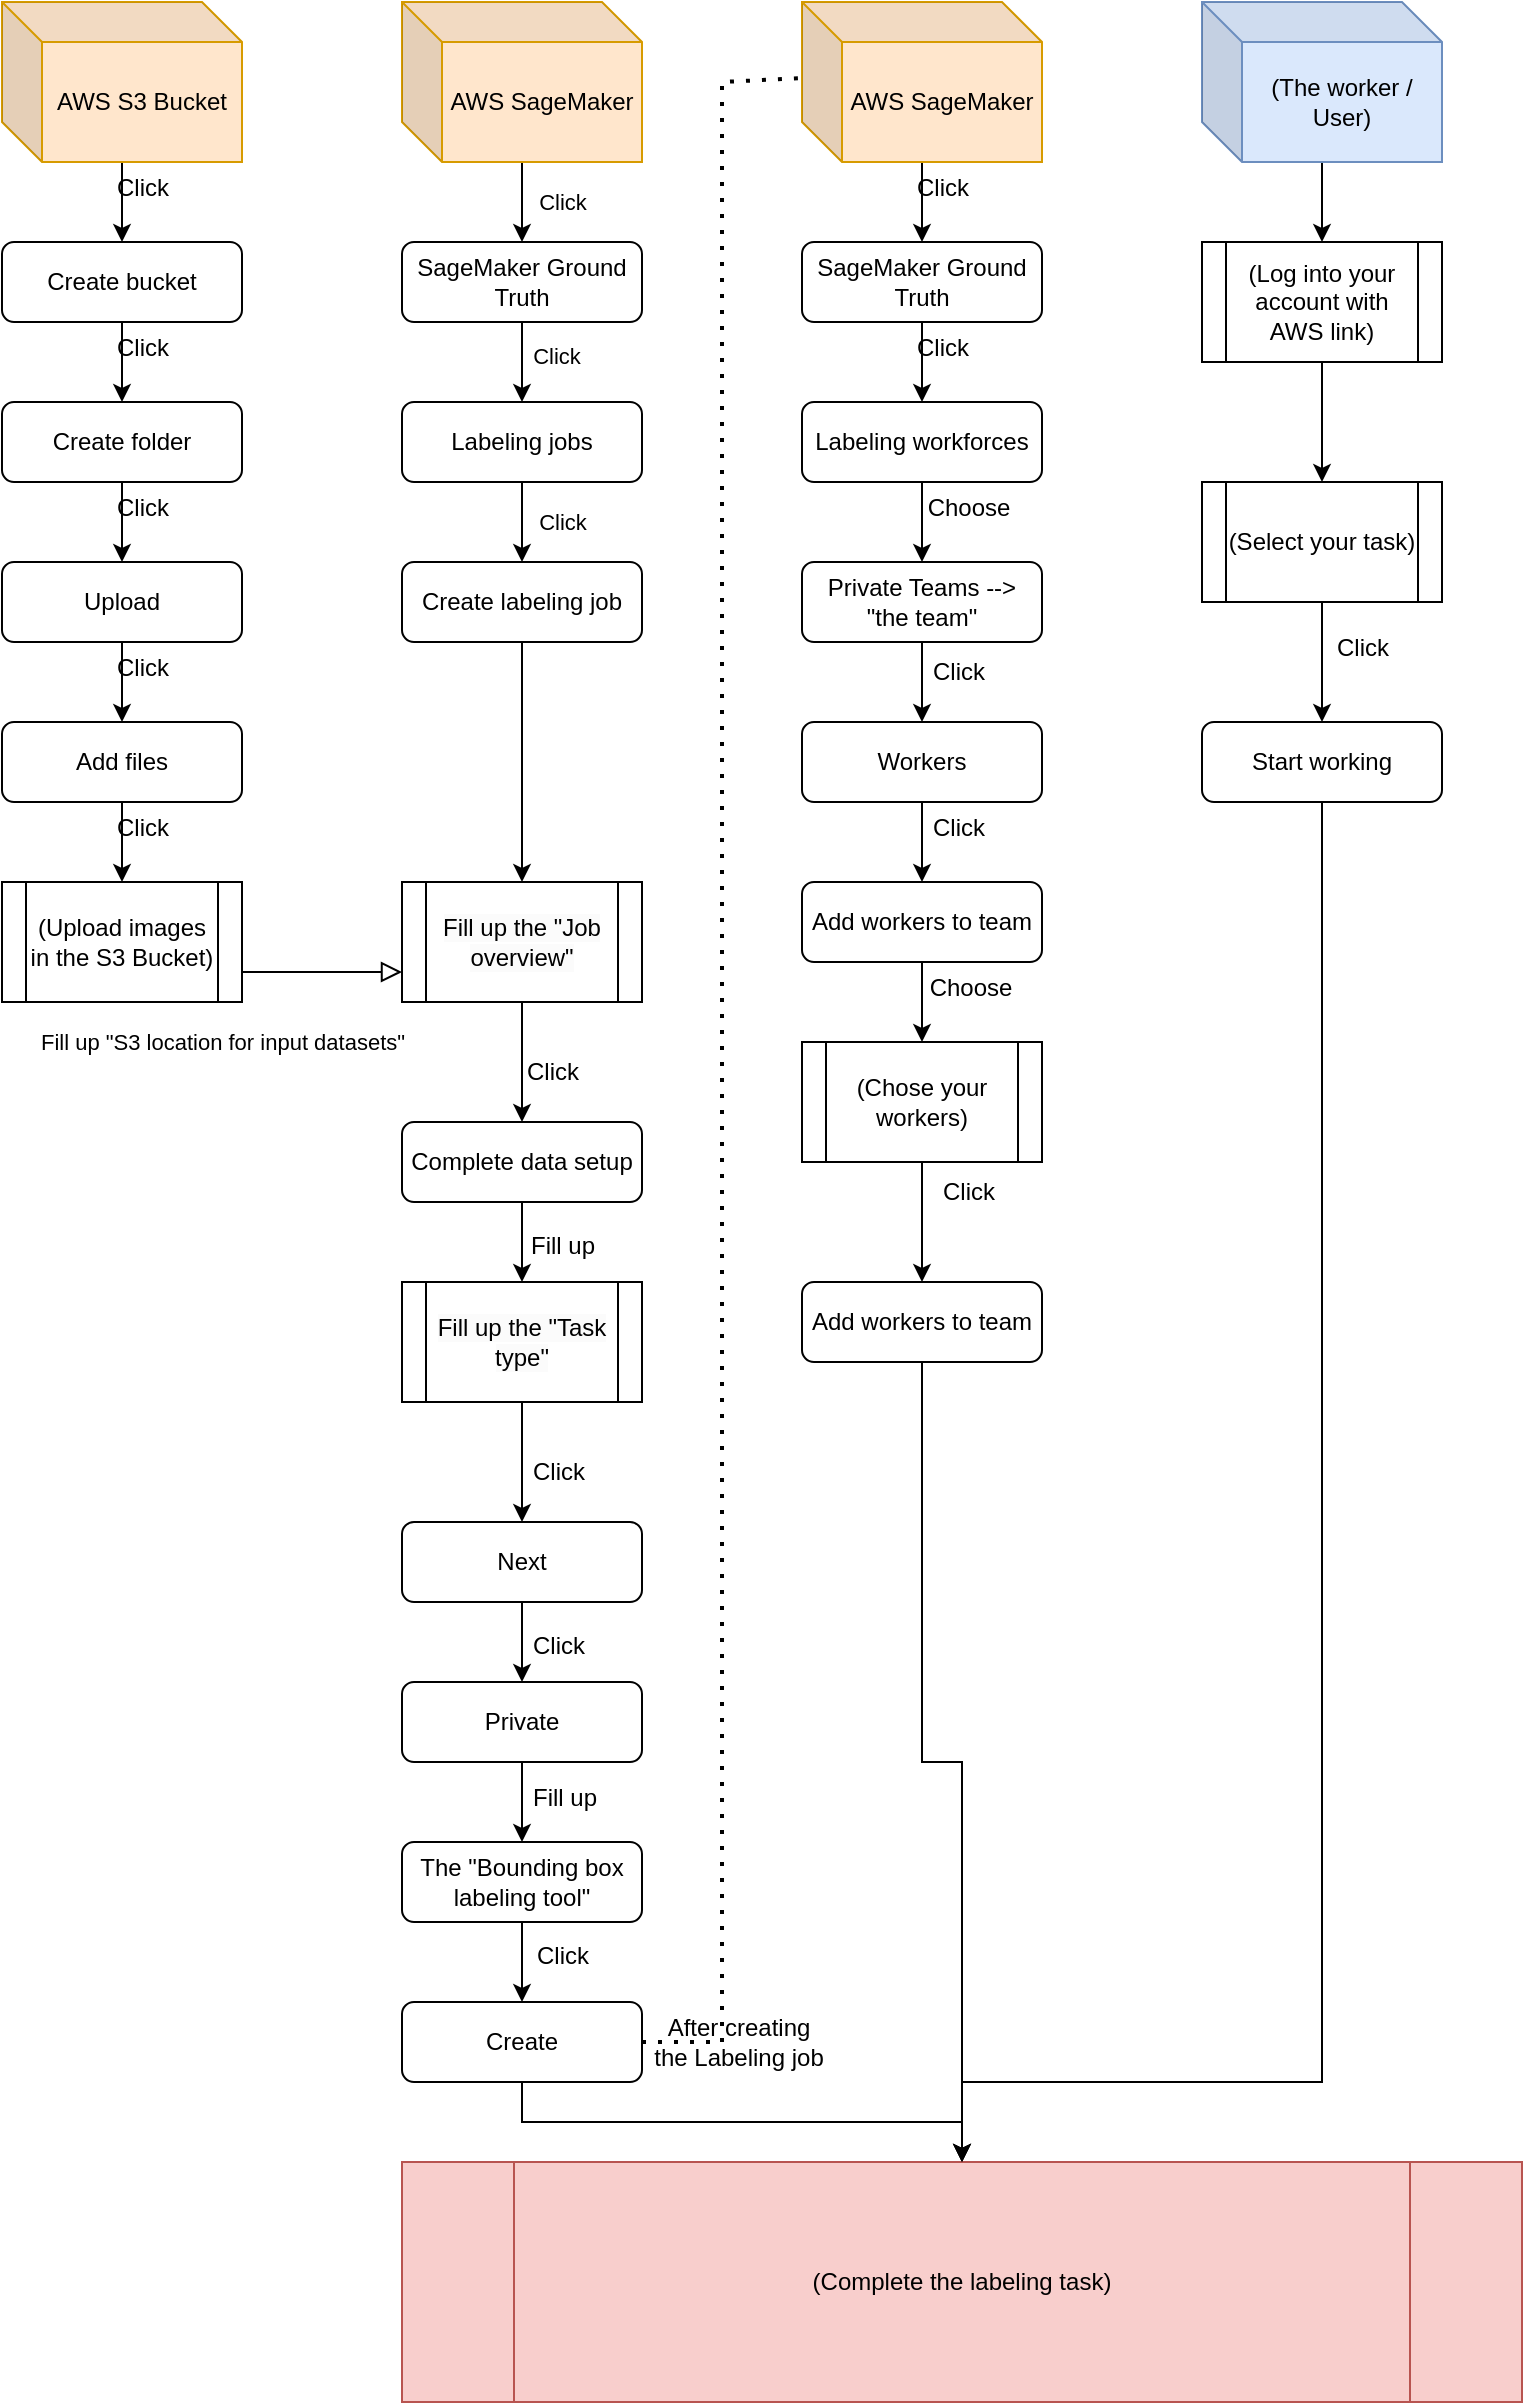 <mxfile version="23.1.2" type="github">
  <diagram id="C5RBs43oDa-KdzZeNtuy" name="Page-1">
    <mxGraphModel dx="1434" dy="773" grid="1" gridSize="10" guides="1" tooltips="1" connect="1" arrows="1" fold="1" page="1" pageScale="1" pageWidth="827" pageHeight="1169" math="0" shadow="0">
      <root>
        <mxCell id="WIyWlLk6GJQsqaUBKTNV-0" />
        <mxCell id="WIyWlLk6GJQsqaUBKTNV-1" parent="WIyWlLk6GJQsqaUBKTNV-0" />
        <mxCell id="19GAgHuE4jPKgQZACqqg-97" value="" style="edgeStyle=orthogonalEdgeStyle;rounded=0;orthogonalLoop=1;jettySize=auto;html=1;" edge="1" parent="WIyWlLk6GJQsqaUBKTNV-1" source="19GAgHuE4jPKgQZACqqg-0" target="19GAgHuE4jPKgQZACqqg-18">
          <mxGeometry relative="1" as="geometry" />
        </mxCell>
        <mxCell id="19GAgHuE4jPKgQZACqqg-0" value="AWS S3 Bucket" style="shape=cube;whiteSpace=wrap;html=1;boundedLbl=1;backgroundOutline=1;darkOpacity=0.05;darkOpacity2=0.1;fillColor=#ffe6cc;strokeColor=#d79b00;" vertex="1" parent="WIyWlLk6GJQsqaUBKTNV-1">
          <mxGeometry x="40" y="80" width="120" height="80" as="geometry" />
        </mxCell>
        <mxCell id="19GAgHuE4jPKgQZACqqg-92" value="" style="edgeStyle=orthogonalEdgeStyle;rounded=0;orthogonalLoop=1;jettySize=auto;html=1;" edge="1" parent="WIyWlLk6GJQsqaUBKTNV-1" source="19GAgHuE4jPKgQZACqqg-2" target="19GAgHuE4jPKgQZACqqg-4">
          <mxGeometry relative="1" as="geometry" />
        </mxCell>
        <mxCell id="19GAgHuE4jPKgQZACqqg-2" value="AWS SageMaker" style="shape=cube;whiteSpace=wrap;html=1;boundedLbl=1;backgroundOutline=1;darkOpacity=0.05;darkOpacity2=0.1;fillColor=#ffe6cc;strokeColor=#d79b00;" vertex="1" parent="WIyWlLk6GJQsqaUBKTNV-1">
          <mxGeometry x="240" y="80" width="120" height="80" as="geometry" />
        </mxCell>
        <mxCell id="19GAgHuE4jPKgQZACqqg-94" value="" style="edgeStyle=orthogonalEdgeStyle;rounded=0;orthogonalLoop=1;jettySize=auto;html=1;" edge="1" parent="WIyWlLk6GJQsqaUBKTNV-1" source="19GAgHuE4jPKgQZACqqg-4" target="19GAgHuE4jPKgQZACqqg-5">
          <mxGeometry relative="1" as="geometry" />
        </mxCell>
        <mxCell id="19GAgHuE4jPKgQZACqqg-4" value="SageMaker Ground Truth" style="rounded=1;whiteSpace=wrap;html=1;fontSize=12;glass=0;strokeWidth=1;shadow=0;" vertex="1" parent="WIyWlLk6GJQsqaUBKTNV-1">
          <mxGeometry x="240" y="200" width="120" height="40" as="geometry" />
        </mxCell>
        <mxCell id="19GAgHuE4jPKgQZACqqg-95" value="" style="edgeStyle=orthogonalEdgeStyle;rounded=0;orthogonalLoop=1;jettySize=auto;html=1;" edge="1" parent="WIyWlLk6GJQsqaUBKTNV-1" source="19GAgHuE4jPKgQZACqqg-5" target="19GAgHuE4jPKgQZACqqg-36">
          <mxGeometry relative="1" as="geometry" />
        </mxCell>
        <mxCell id="19GAgHuE4jPKgQZACqqg-5" value="Labeling jobs" style="rounded=1;whiteSpace=wrap;html=1;fontSize=12;glass=0;strokeWidth=1;shadow=0;" vertex="1" parent="WIyWlLk6GJQsqaUBKTNV-1">
          <mxGeometry x="240" y="280" width="120" height="40" as="geometry" />
        </mxCell>
        <mxCell id="19GAgHuE4jPKgQZACqqg-9" value="Fill up &quot;S3 location for input datasets&quot;" style="edgeStyle=orthogonalEdgeStyle;rounded=0;html=1;jettySize=auto;orthogonalLoop=1;fontSize=11;endArrow=block;endFill=0;endSize=8;strokeWidth=1;shadow=0;labelBackgroundColor=none;exitX=1;exitY=0.75;exitDx=0;exitDy=0;entryX=0;entryY=0.75;entryDx=0;entryDy=0;" edge="1" parent="WIyWlLk6GJQsqaUBKTNV-1" source="19GAgHuE4jPKgQZACqqg-45" target="19GAgHuE4jPKgQZACqqg-46">
          <mxGeometry x="-1" y="-36" relative="1" as="geometry">
            <mxPoint x="-10" y="-1" as="offset" />
            <mxPoint x="100" y="560" as="sourcePoint" />
            <mxPoint x="260" y="600" as="targetPoint" />
          </mxGeometry>
        </mxCell>
        <mxCell id="19GAgHuE4jPKgQZACqqg-49" value="" style="edgeStyle=orthogonalEdgeStyle;rounded=0;orthogonalLoop=1;jettySize=auto;html=1;" edge="1" parent="WIyWlLk6GJQsqaUBKTNV-1" source="19GAgHuE4jPKgQZACqqg-16" target="19GAgHuE4jPKgQZACqqg-48">
          <mxGeometry relative="1" as="geometry" />
        </mxCell>
        <mxCell id="19GAgHuE4jPKgQZACqqg-16" value="Complete data setup" style="rounded=1;whiteSpace=wrap;html=1;" vertex="1" parent="WIyWlLk6GJQsqaUBKTNV-1">
          <mxGeometry x="240" y="640" width="120" height="40" as="geometry" />
        </mxCell>
        <mxCell id="19GAgHuE4jPKgQZACqqg-98" value="" style="edgeStyle=orthogonalEdgeStyle;rounded=0;orthogonalLoop=1;jettySize=auto;html=1;" edge="1" parent="WIyWlLk6GJQsqaUBKTNV-1" source="19GAgHuE4jPKgQZACqqg-18" target="19GAgHuE4jPKgQZACqqg-21">
          <mxGeometry relative="1" as="geometry" />
        </mxCell>
        <mxCell id="19GAgHuE4jPKgQZACqqg-18" value="Create bucket" style="rounded=1;whiteSpace=wrap;html=1;" vertex="1" parent="WIyWlLk6GJQsqaUBKTNV-1">
          <mxGeometry x="40" y="200" width="120" height="40" as="geometry" />
        </mxCell>
        <mxCell id="19GAgHuE4jPKgQZACqqg-99" value="" style="edgeStyle=orthogonalEdgeStyle;rounded=0;orthogonalLoop=1;jettySize=auto;html=1;" edge="1" parent="WIyWlLk6GJQsqaUBKTNV-1" source="19GAgHuE4jPKgQZACqqg-21" target="19GAgHuE4jPKgQZACqqg-22">
          <mxGeometry relative="1" as="geometry" />
        </mxCell>
        <mxCell id="19GAgHuE4jPKgQZACqqg-21" value="Create folder" style="rounded=1;whiteSpace=wrap;html=1;" vertex="1" parent="WIyWlLk6GJQsqaUBKTNV-1">
          <mxGeometry x="40" y="280" width="120" height="40" as="geometry" />
        </mxCell>
        <mxCell id="19GAgHuE4jPKgQZACqqg-100" value="" style="edgeStyle=orthogonalEdgeStyle;rounded=0;orthogonalLoop=1;jettySize=auto;html=1;" edge="1" parent="WIyWlLk6GJQsqaUBKTNV-1" source="19GAgHuE4jPKgQZACqqg-22" target="19GAgHuE4jPKgQZACqqg-23">
          <mxGeometry relative="1" as="geometry" />
        </mxCell>
        <mxCell id="19GAgHuE4jPKgQZACqqg-22" value="Upload" style="rounded=1;whiteSpace=wrap;html=1;" vertex="1" parent="WIyWlLk6GJQsqaUBKTNV-1">
          <mxGeometry x="40" y="360" width="120" height="40" as="geometry" />
        </mxCell>
        <mxCell id="19GAgHuE4jPKgQZACqqg-101" value="" style="edgeStyle=orthogonalEdgeStyle;rounded=0;orthogonalLoop=1;jettySize=auto;html=1;" edge="1" parent="WIyWlLk6GJQsqaUBKTNV-1" source="19GAgHuE4jPKgQZACqqg-23" target="19GAgHuE4jPKgQZACqqg-45">
          <mxGeometry relative="1" as="geometry" />
        </mxCell>
        <mxCell id="19GAgHuE4jPKgQZACqqg-23" value="Add files" style="rounded=1;whiteSpace=wrap;html=1;" vertex="1" parent="WIyWlLk6GJQsqaUBKTNV-1">
          <mxGeometry x="40" y="440" width="120" height="40" as="geometry" />
        </mxCell>
        <mxCell id="19GAgHuE4jPKgQZACqqg-34" value="Click" style="edgeLabel;html=1;align=center;verticalAlign=middle;resizable=0;points=[];" vertex="1" connectable="0" parent="WIyWlLk6GJQsqaUBKTNV-1">
          <mxGeometry x="320" y="180" as="geometry" />
        </mxCell>
        <mxCell id="19GAgHuE4jPKgQZACqqg-35" value="Click" style="edgeLabel;html=1;align=center;verticalAlign=middle;resizable=0;points=[];" vertex="1" connectable="0" parent="WIyWlLk6GJQsqaUBKTNV-1">
          <mxGeometry x="120" y="188" as="geometry">
            <mxPoint x="197" y="69" as="offset" />
          </mxGeometry>
        </mxCell>
        <mxCell id="19GAgHuE4jPKgQZACqqg-36" value="Create labeling job" style="rounded=1;whiteSpace=wrap;html=1;fontSize=12;glass=0;strokeWidth=1;shadow=0;" vertex="1" parent="WIyWlLk6GJQsqaUBKTNV-1">
          <mxGeometry x="240" y="360" width="120" height="40" as="geometry" />
        </mxCell>
        <mxCell id="19GAgHuE4jPKgQZACqqg-39" value="Click" style="edgeLabel;html=1;align=center;verticalAlign=middle;resizable=0;points=[];" vertex="1" connectable="0" parent="WIyWlLk6GJQsqaUBKTNV-1">
          <mxGeometry x="320" y="340" as="geometry" />
        </mxCell>
        <mxCell id="19GAgHuE4jPKgQZACqqg-41" value="Fill up" style="text;html=1;align=center;verticalAlign=middle;resizable=0;points=[];autosize=1;strokeColor=none;fillColor=none;" vertex="1" parent="WIyWlLk6GJQsqaUBKTNV-1">
          <mxGeometry x="290" y="687" width="60" height="30" as="geometry" />
        </mxCell>
        <mxCell id="19GAgHuE4jPKgQZACqqg-42" value="" style="endArrow=classic;html=1;rounded=0;exitX=0.5;exitY=1;exitDx=0;exitDy=0;entryX=0.5;entryY=0;entryDx=0;entryDy=0;" edge="1" parent="WIyWlLk6GJQsqaUBKTNV-1" source="19GAgHuE4jPKgQZACqqg-46" target="19GAgHuE4jPKgQZACqqg-16">
          <mxGeometry width="50" height="50" relative="1" as="geometry">
            <mxPoint x="300" y="640" as="sourcePoint" />
            <mxPoint x="490" y="510" as="targetPoint" />
          </mxGeometry>
        </mxCell>
        <mxCell id="19GAgHuE4jPKgQZACqqg-43" value="Click" style="text;html=1;align=center;verticalAlign=middle;resizable=0;points=[];autosize=1;strokeColor=none;fillColor=none;" vertex="1" parent="WIyWlLk6GJQsqaUBKTNV-1">
          <mxGeometry x="290" y="600" width="50" height="30" as="geometry" />
        </mxCell>
        <mxCell id="19GAgHuE4jPKgQZACqqg-45" value="(Upload images in the S3 Bucket)" style="shape=process;whiteSpace=wrap;html=1;backgroundOutline=1;" vertex="1" parent="WIyWlLk6GJQsqaUBKTNV-1">
          <mxGeometry x="40" y="520" width="120" height="60" as="geometry" />
        </mxCell>
        <mxCell id="19GAgHuE4jPKgQZACqqg-46" value="&lt;span style=&quot;color: rgb(0, 0, 0); font-family: Helvetica; font-size: 12px; font-style: normal; font-variant-ligatures: normal; font-variant-caps: normal; font-weight: 400; letter-spacing: normal; orphans: 2; text-align: center; text-indent: 0px; text-transform: none; widows: 2; word-spacing: 0px; -webkit-text-stroke-width: 0px; background-color: rgb(251, 251, 251); text-decoration-thickness: initial; text-decoration-style: initial; text-decoration-color: initial; float: none; display: inline !important;&quot;&gt;Fill up the &quot;Job overview&quot;&lt;/span&gt;" style="shape=process;whiteSpace=wrap;html=1;backgroundOutline=1;" vertex="1" parent="WIyWlLk6GJQsqaUBKTNV-1">
          <mxGeometry x="240" y="520" width="120" height="60" as="geometry" />
        </mxCell>
        <mxCell id="19GAgHuE4jPKgQZACqqg-51" value="" style="edgeStyle=orthogonalEdgeStyle;rounded=0;orthogonalLoop=1;jettySize=auto;html=1;" edge="1" parent="WIyWlLk6GJQsqaUBKTNV-1" source="19GAgHuE4jPKgQZACqqg-48" target="19GAgHuE4jPKgQZACqqg-50">
          <mxGeometry relative="1" as="geometry" />
        </mxCell>
        <mxCell id="19GAgHuE4jPKgQZACqqg-48" value="&lt;span style=&quot;color: rgb(0, 0, 0); font-family: Helvetica; font-size: 12px; font-style: normal; font-variant-ligatures: normal; font-variant-caps: normal; font-weight: 400; letter-spacing: normal; orphans: 2; text-align: center; text-indent: 0px; text-transform: none; widows: 2; word-spacing: 0px; -webkit-text-stroke-width: 0px; background-color: rgb(251, 251, 251); text-decoration-thickness: initial; text-decoration-style: initial; text-decoration-color: initial; float: none; display: inline !important;&quot;&gt;Fill up the &quot;Task type&quot;&lt;/span&gt;" style="shape=process;whiteSpace=wrap;html=1;backgroundOutline=1;" vertex="1" parent="WIyWlLk6GJQsqaUBKTNV-1">
          <mxGeometry x="240" y="720" width="120" height="60" as="geometry" />
        </mxCell>
        <mxCell id="19GAgHuE4jPKgQZACqqg-54" value="" style="edgeStyle=orthogonalEdgeStyle;rounded=0;orthogonalLoop=1;jettySize=auto;html=1;" edge="1" parent="WIyWlLk6GJQsqaUBKTNV-1" source="19GAgHuE4jPKgQZACqqg-50" target="19GAgHuE4jPKgQZACqqg-53">
          <mxGeometry relative="1" as="geometry" />
        </mxCell>
        <mxCell id="19GAgHuE4jPKgQZACqqg-50" value="Next" style="rounded=1;whiteSpace=wrap;html=1;" vertex="1" parent="WIyWlLk6GJQsqaUBKTNV-1">
          <mxGeometry x="240" y="840" width="120" height="40" as="geometry" />
        </mxCell>
        <mxCell id="19GAgHuE4jPKgQZACqqg-52" value="Click" style="text;html=1;align=center;verticalAlign=middle;resizable=0;points=[];autosize=1;strokeColor=none;fillColor=none;" vertex="1" parent="WIyWlLk6GJQsqaUBKTNV-1">
          <mxGeometry x="293" y="800" width="50" height="30" as="geometry" />
        </mxCell>
        <mxCell id="19GAgHuE4jPKgQZACqqg-57" value="" style="edgeStyle=orthogonalEdgeStyle;rounded=0;orthogonalLoop=1;jettySize=auto;html=1;" edge="1" parent="WIyWlLk6GJQsqaUBKTNV-1" source="19GAgHuE4jPKgQZACqqg-53" target="19GAgHuE4jPKgQZACqqg-56">
          <mxGeometry relative="1" as="geometry" />
        </mxCell>
        <mxCell id="19GAgHuE4jPKgQZACqqg-53" value="Private" style="rounded=1;whiteSpace=wrap;html=1;" vertex="1" parent="WIyWlLk6GJQsqaUBKTNV-1">
          <mxGeometry x="240" y="920" width="120" height="40" as="geometry" />
        </mxCell>
        <mxCell id="19GAgHuE4jPKgQZACqqg-61" value="" style="edgeStyle=orthogonalEdgeStyle;rounded=0;orthogonalLoop=1;jettySize=auto;html=1;" edge="1" parent="WIyWlLk6GJQsqaUBKTNV-1" source="19GAgHuE4jPKgQZACqqg-56" target="19GAgHuE4jPKgQZACqqg-60">
          <mxGeometry relative="1" as="geometry" />
        </mxCell>
        <mxCell id="19GAgHuE4jPKgQZACqqg-56" value="The &quot;Bounding box labeling tool&quot;" style="rounded=1;whiteSpace=wrap;html=1;" vertex="1" parent="WIyWlLk6GJQsqaUBKTNV-1">
          <mxGeometry x="240" y="1000" width="120" height="40" as="geometry" />
        </mxCell>
        <mxCell id="19GAgHuE4jPKgQZACqqg-58" value="Click" style="text;html=1;align=center;verticalAlign=middle;resizable=0;points=[];autosize=1;strokeColor=none;fillColor=none;" vertex="1" parent="WIyWlLk6GJQsqaUBKTNV-1">
          <mxGeometry x="293" y="887" width="50" height="30" as="geometry" />
        </mxCell>
        <mxCell id="19GAgHuE4jPKgQZACqqg-59" value="Fill up" style="text;html=1;align=center;verticalAlign=middle;resizable=0;points=[];autosize=1;strokeColor=none;fillColor=none;" vertex="1" parent="WIyWlLk6GJQsqaUBKTNV-1">
          <mxGeometry x="291" y="963" width="60" height="30" as="geometry" />
        </mxCell>
        <mxCell id="19GAgHuE4jPKgQZACqqg-117" value="" style="edgeStyle=orthogonalEdgeStyle;rounded=0;orthogonalLoop=1;jettySize=auto;html=1;" edge="1" parent="WIyWlLk6GJQsqaUBKTNV-1" source="19GAgHuE4jPKgQZACqqg-60" target="19GAgHuE4jPKgQZACqqg-116">
          <mxGeometry relative="1" as="geometry" />
        </mxCell>
        <mxCell id="19GAgHuE4jPKgQZACqqg-60" value="Create" style="rounded=1;whiteSpace=wrap;html=1;" vertex="1" parent="WIyWlLk6GJQsqaUBKTNV-1">
          <mxGeometry x="240" y="1080" width="120" height="40" as="geometry" />
        </mxCell>
        <mxCell id="19GAgHuE4jPKgQZACqqg-62" value="Click" style="text;html=1;align=center;verticalAlign=middle;resizable=0;points=[];autosize=1;strokeColor=none;fillColor=none;" vertex="1" parent="WIyWlLk6GJQsqaUBKTNV-1">
          <mxGeometry x="295" y="1042" width="50" height="30" as="geometry" />
        </mxCell>
        <mxCell id="19GAgHuE4jPKgQZACqqg-110" value="" style="edgeStyle=orthogonalEdgeStyle;rounded=0;orthogonalLoop=1;jettySize=auto;html=1;" edge="1" parent="WIyWlLk6GJQsqaUBKTNV-1" source="19GAgHuE4jPKgQZACqqg-63" target="19GAgHuE4jPKgQZACqqg-109">
          <mxGeometry relative="1" as="geometry" />
        </mxCell>
        <mxCell id="19GAgHuE4jPKgQZACqqg-63" value="(The worker / User)" style="shape=cube;whiteSpace=wrap;html=1;boundedLbl=1;backgroundOutline=1;darkOpacity=0.05;darkOpacity2=0.1;fillColor=#dae8fc;strokeColor=#6c8ebf;" vertex="1" parent="WIyWlLk6GJQsqaUBKTNV-1">
          <mxGeometry x="640" y="80" width="120" height="80" as="geometry" />
        </mxCell>
        <mxCell id="19GAgHuE4jPKgQZACqqg-71" value="" style="edgeStyle=orthogonalEdgeStyle;rounded=0;orthogonalLoop=1;jettySize=auto;html=1;" edge="1" parent="WIyWlLk6GJQsqaUBKTNV-1" source="19GAgHuE4jPKgQZACqqg-64" target="19GAgHuE4jPKgQZACqqg-65">
          <mxGeometry relative="1" as="geometry" />
        </mxCell>
        <mxCell id="19GAgHuE4jPKgQZACqqg-64" value="Labeling workforces" style="rounded=1;whiteSpace=wrap;html=1;" vertex="1" parent="WIyWlLk6GJQsqaUBKTNV-1">
          <mxGeometry x="440" y="280" width="120" height="40" as="geometry" />
        </mxCell>
        <mxCell id="19GAgHuE4jPKgQZACqqg-72" value="" style="edgeStyle=orthogonalEdgeStyle;rounded=0;orthogonalLoop=1;jettySize=auto;html=1;" edge="1" parent="WIyWlLk6GJQsqaUBKTNV-1" source="19GAgHuE4jPKgQZACqqg-65" target="19GAgHuE4jPKgQZACqqg-66">
          <mxGeometry relative="1" as="geometry" />
        </mxCell>
        <mxCell id="19GAgHuE4jPKgQZACqqg-65" value="Private Teams --&amp;gt; &quot;the team&quot;" style="rounded=1;whiteSpace=wrap;html=1;" vertex="1" parent="WIyWlLk6GJQsqaUBKTNV-1">
          <mxGeometry x="440" y="360" width="120" height="40" as="geometry" />
        </mxCell>
        <mxCell id="19GAgHuE4jPKgQZACqqg-73" value="" style="edgeStyle=orthogonalEdgeStyle;rounded=0;orthogonalLoop=1;jettySize=auto;html=1;" edge="1" parent="WIyWlLk6GJQsqaUBKTNV-1" source="19GAgHuE4jPKgQZACqqg-66" target="19GAgHuE4jPKgQZACqqg-67">
          <mxGeometry relative="1" as="geometry" />
        </mxCell>
        <mxCell id="19GAgHuE4jPKgQZACqqg-66" value="Workers" style="rounded=1;whiteSpace=wrap;html=1;" vertex="1" parent="WIyWlLk6GJQsqaUBKTNV-1">
          <mxGeometry x="440" y="440" width="120" height="40" as="geometry" />
        </mxCell>
        <mxCell id="19GAgHuE4jPKgQZACqqg-74" value="" style="edgeStyle=orthogonalEdgeStyle;rounded=0;orthogonalLoop=1;jettySize=auto;html=1;" edge="1" parent="WIyWlLk6GJQsqaUBKTNV-1" source="19GAgHuE4jPKgQZACqqg-67" target="19GAgHuE4jPKgQZACqqg-69">
          <mxGeometry relative="1" as="geometry" />
        </mxCell>
        <mxCell id="19GAgHuE4jPKgQZACqqg-67" value="Add workers to team" style="rounded=1;whiteSpace=wrap;html=1;" vertex="1" parent="WIyWlLk6GJQsqaUBKTNV-1">
          <mxGeometry x="440" y="520" width="120" height="40" as="geometry" />
        </mxCell>
        <mxCell id="19GAgHuE4jPKgQZACqqg-75" value="" style="edgeStyle=orthogonalEdgeStyle;rounded=0;orthogonalLoop=1;jettySize=auto;html=1;" edge="1" parent="WIyWlLk6GJQsqaUBKTNV-1" source="19GAgHuE4jPKgQZACqqg-69" target="19GAgHuE4jPKgQZACqqg-70">
          <mxGeometry relative="1" as="geometry" />
        </mxCell>
        <mxCell id="19GAgHuE4jPKgQZACqqg-69" value="(Chose your workers)" style="shape=process;whiteSpace=wrap;html=1;backgroundOutline=1;" vertex="1" parent="WIyWlLk6GJQsqaUBKTNV-1">
          <mxGeometry x="440" y="600" width="120" height="60" as="geometry" />
        </mxCell>
        <mxCell id="19GAgHuE4jPKgQZACqqg-70" value="Add workers to team" style="rounded=1;whiteSpace=wrap;html=1;" vertex="1" parent="WIyWlLk6GJQsqaUBKTNV-1">
          <mxGeometry x="440" y="720" width="120" height="40" as="geometry" />
        </mxCell>
        <mxCell id="19GAgHuE4jPKgQZACqqg-76" value="Choose" style="text;html=1;align=center;verticalAlign=middle;resizable=0;points=[];autosize=1;strokeColor=none;fillColor=none;" vertex="1" parent="WIyWlLk6GJQsqaUBKTNV-1">
          <mxGeometry x="493" y="318" width="60" height="30" as="geometry" />
        </mxCell>
        <mxCell id="19GAgHuE4jPKgQZACqqg-77" value="Click" style="text;html=1;align=center;verticalAlign=middle;resizable=0;points=[];autosize=1;strokeColor=none;fillColor=none;" vertex="1" parent="WIyWlLk6GJQsqaUBKTNV-1">
          <mxGeometry x="493" y="400" width="50" height="30" as="geometry" />
        </mxCell>
        <mxCell id="19GAgHuE4jPKgQZACqqg-78" value="Click" style="text;html=1;align=center;verticalAlign=middle;resizable=0;points=[];autosize=1;strokeColor=none;fillColor=none;" vertex="1" parent="WIyWlLk6GJQsqaUBKTNV-1">
          <mxGeometry x="493" y="478" width="50" height="30" as="geometry" />
        </mxCell>
        <mxCell id="19GAgHuE4jPKgQZACqqg-79" value="Choose" style="text;html=1;align=center;verticalAlign=middle;resizable=0;points=[];autosize=1;strokeColor=none;fillColor=none;" vertex="1" parent="WIyWlLk6GJQsqaUBKTNV-1">
          <mxGeometry x="494" y="558" width="60" height="30" as="geometry" />
        </mxCell>
        <mxCell id="19GAgHuE4jPKgQZACqqg-80" value="Click" style="text;html=1;align=center;verticalAlign=middle;resizable=0;points=[];autosize=1;strokeColor=none;fillColor=none;" vertex="1" parent="WIyWlLk6GJQsqaUBKTNV-1">
          <mxGeometry x="498" y="660" width="50" height="30" as="geometry" />
        </mxCell>
        <mxCell id="19GAgHuE4jPKgQZACqqg-84" value="" style="endArrow=none;dashed=1;html=1;dashPattern=1 3;strokeWidth=2;rounded=0;exitX=1;exitY=0.5;exitDx=0;exitDy=0;entryX=0.008;entryY=0.475;entryDx=0;entryDy=0;entryPerimeter=0;" edge="1" parent="WIyWlLk6GJQsqaUBKTNV-1" source="19GAgHuE4jPKgQZACqqg-60" target="19GAgHuE4jPKgQZACqqg-88">
          <mxGeometry width="50" height="50" relative="1" as="geometry">
            <mxPoint x="440" y="650" as="sourcePoint" />
            <mxPoint x="400" y="120" as="targetPoint" />
            <Array as="points">
              <mxPoint x="400" y="1100" />
              <mxPoint x="400" y="300" />
              <mxPoint x="400" y="120" />
            </Array>
          </mxGeometry>
        </mxCell>
        <mxCell id="19GAgHuE4jPKgQZACqqg-85" value="After creating &lt;br&gt;the&amp;nbsp;Labeling job" style="text;html=1;align=center;verticalAlign=middle;resizable=0;points=[];autosize=1;strokeColor=none;fillColor=none;" vertex="1" parent="WIyWlLk6GJQsqaUBKTNV-1">
          <mxGeometry x="353" y="1080" width="110" height="40" as="geometry" />
        </mxCell>
        <mxCell id="19GAgHuE4jPKgQZACqqg-93" value="" style="edgeStyle=orthogonalEdgeStyle;rounded=0;orthogonalLoop=1;jettySize=auto;html=1;" edge="1" parent="WIyWlLk6GJQsqaUBKTNV-1" source="19GAgHuE4jPKgQZACqqg-88" target="19GAgHuE4jPKgQZACqqg-89">
          <mxGeometry relative="1" as="geometry" />
        </mxCell>
        <mxCell id="19GAgHuE4jPKgQZACqqg-88" value="AWS SageMaker" style="shape=cube;whiteSpace=wrap;html=1;boundedLbl=1;backgroundOutline=1;darkOpacity=0.05;darkOpacity2=0.1;fillColor=#ffe6cc;strokeColor=#d79b00;" vertex="1" parent="WIyWlLk6GJQsqaUBKTNV-1">
          <mxGeometry x="440" y="80" width="120" height="80" as="geometry" />
        </mxCell>
        <mxCell id="19GAgHuE4jPKgQZACqqg-91" value="" style="edgeStyle=orthogonalEdgeStyle;rounded=0;orthogonalLoop=1;jettySize=auto;html=1;entryX=0.5;entryY=0;entryDx=0;entryDy=0;" edge="1" parent="WIyWlLk6GJQsqaUBKTNV-1" source="19GAgHuE4jPKgQZACqqg-89" target="19GAgHuE4jPKgQZACqqg-64">
          <mxGeometry relative="1" as="geometry" />
        </mxCell>
        <mxCell id="19GAgHuE4jPKgQZACqqg-89" value="SageMaker Ground Truth" style="rounded=1;whiteSpace=wrap;html=1;fontSize=12;glass=0;strokeWidth=1;shadow=0;" vertex="1" parent="WIyWlLk6GJQsqaUBKTNV-1">
          <mxGeometry x="440" y="200" width="120" height="40" as="geometry" />
        </mxCell>
        <mxCell id="19GAgHuE4jPKgQZACqqg-96" value="" style="endArrow=classic;html=1;rounded=0;exitX=0.5;exitY=1;exitDx=0;exitDy=0;entryX=0.5;entryY=0;entryDx=0;entryDy=0;" edge="1" parent="WIyWlLk6GJQsqaUBKTNV-1" source="19GAgHuE4jPKgQZACqqg-36" target="19GAgHuE4jPKgQZACqqg-46">
          <mxGeometry width="50" height="50" relative="1" as="geometry">
            <mxPoint x="440" y="440" as="sourcePoint" />
            <mxPoint x="490" y="390" as="targetPoint" />
          </mxGeometry>
        </mxCell>
        <mxCell id="19GAgHuE4jPKgQZACqqg-102" value="Click" style="text;html=1;align=center;verticalAlign=middle;resizable=0;points=[];autosize=1;strokeColor=none;fillColor=none;" vertex="1" parent="WIyWlLk6GJQsqaUBKTNV-1">
          <mxGeometry x="85" y="158" width="50" height="30" as="geometry" />
        </mxCell>
        <mxCell id="19GAgHuE4jPKgQZACqqg-103" value="Click" style="text;html=1;align=center;verticalAlign=middle;resizable=0;points=[];autosize=1;strokeColor=none;fillColor=none;" vertex="1" parent="WIyWlLk6GJQsqaUBKTNV-1">
          <mxGeometry x="85" y="238" width="50" height="30" as="geometry" />
        </mxCell>
        <mxCell id="19GAgHuE4jPKgQZACqqg-104" value="Click" style="text;html=1;align=center;verticalAlign=middle;resizable=0;points=[];autosize=1;strokeColor=none;fillColor=none;" vertex="1" parent="WIyWlLk6GJQsqaUBKTNV-1">
          <mxGeometry x="85" y="318" width="50" height="30" as="geometry" />
        </mxCell>
        <mxCell id="19GAgHuE4jPKgQZACqqg-105" value="Click" style="text;html=1;align=center;verticalAlign=middle;resizable=0;points=[];autosize=1;strokeColor=none;fillColor=none;" vertex="1" parent="WIyWlLk6GJQsqaUBKTNV-1">
          <mxGeometry x="85" y="398" width="50" height="30" as="geometry" />
        </mxCell>
        <mxCell id="19GAgHuE4jPKgQZACqqg-106" value="Click" style="text;html=1;align=center;verticalAlign=middle;resizable=0;points=[];autosize=1;strokeColor=none;fillColor=none;" vertex="1" parent="WIyWlLk6GJQsqaUBKTNV-1">
          <mxGeometry x="85" y="478" width="50" height="30" as="geometry" />
        </mxCell>
        <mxCell id="19GAgHuE4jPKgQZACqqg-107" value="Click" style="text;html=1;align=center;verticalAlign=middle;resizable=0;points=[];autosize=1;strokeColor=none;fillColor=none;" vertex="1" parent="WIyWlLk6GJQsqaUBKTNV-1">
          <mxGeometry x="485" y="158" width="50" height="30" as="geometry" />
        </mxCell>
        <mxCell id="19GAgHuE4jPKgQZACqqg-108" value="Click" style="text;html=1;align=center;verticalAlign=middle;resizable=0;points=[];autosize=1;strokeColor=none;fillColor=none;" vertex="1" parent="WIyWlLk6GJQsqaUBKTNV-1">
          <mxGeometry x="485" y="238" width="50" height="30" as="geometry" />
        </mxCell>
        <mxCell id="19GAgHuE4jPKgQZACqqg-113" value="" style="edgeStyle=orthogonalEdgeStyle;rounded=0;orthogonalLoop=1;jettySize=auto;html=1;" edge="1" parent="WIyWlLk6GJQsqaUBKTNV-1" source="19GAgHuE4jPKgQZACqqg-109" target="19GAgHuE4jPKgQZACqqg-111">
          <mxGeometry relative="1" as="geometry" />
        </mxCell>
        <mxCell id="19GAgHuE4jPKgQZACqqg-109" value="(Log into your account with AWS link)" style="shape=process;whiteSpace=wrap;html=1;backgroundOutline=1;" vertex="1" parent="WIyWlLk6GJQsqaUBKTNV-1">
          <mxGeometry x="640" y="200" width="120" height="60" as="geometry" />
        </mxCell>
        <mxCell id="19GAgHuE4jPKgQZACqqg-114" value="" style="edgeStyle=orthogonalEdgeStyle;rounded=0;orthogonalLoop=1;jettySize=auto;html=1;" edge="1" parent="WIyWlLk6GJQsqaUBKTNV-1" source="19GAgHuE4jPKgQZACqqg-111" target="19GAgHuE4jPKgQZACqqg-112">
          <mxGeometry relative="1" as="geometry" />
        </mxCell>
        <mxCell id="19GAgHuE4jPKgQZACqqg-111" value="(Select your task)" style="shape=process;whiteSpace=wrap;html=1;backgroundOutline=1;" vertex="1" parent="WIyWlLk6GJQsqaUBKTNV-1">
          <mxGeometry x="640" y="320" width="120" height="60" as="geometry" />
        </mxCell>
        <mxCell id="19GAgHuE4jPKgQZACqqg-112" value="Start working" style="rounded=1;whiteSpace=wrap;html=1;" vertex="1" parent="WIyWlLk6GJQsqaUBKTNV-1">
          <mxGeometry x="640" y="440" width="120" height="40" as="geometry" />
        </mxCell>
        <mxCell id="19GAgHuE4jPKgQZACqqg-115" value="Click" style="text;html=1;align=center;verticalAlign=middle;resizable=0;points=[];autosize=1;strokeColor=none;fillColor=none;" vertex="1" parent="WIyWlLk6GJQsqaUBKTNV-1">
          <mxGeometry x="695" y="388" width="50" height="30" as="geometry" />
        </mxCell>
        <mxCell id="19GAgHuE4jPKgQZACqqg-116" value="(Complete the labeling task)" style="shape=process;whiteSpace=wrap;html=1;backgroundOutline=1;fillColor=#f8cecc;strokeColor=#b85450;" vertex="1" parent="WIyWlLk6GJQsqaUBKTNV-1">
          <mxGeometry x="240" y="1160" width="560" height="120" as="geometry" />
        </mxCell>
        <mxCell id="19GAgHuE4jPKgQZACqqg-118" value="" style="endArrow=classic;html=1;rounded=0;exitX=0.5;exitY=1;exitDx=0;exitDy=0;entryX=0.5;entryY=0;entryDx=0;entryDy=0;" edge="1" parent="WIyWlLk6GJQsqaUBKTNV-1" source="19GAgHuE4jPKgQZACqqg-70" target="19GAgHuE4jPKgQZACqqg-116">
          <mxGeometry width="50" height="50" relative="1" as="geometry">
            <mxPoint x="450" y="770" as="sourcePoint" />
            <mxPoint x="500" y="720" as="targetPoint" />
            <Array as="points">
              <mxPoint x="500" y="800" />
              <mxPoint x="500" y="960" />
              <mxPoint x="520" y="960" />
              <mxPoint x="520" y="1060" />
            </Array>
          </mxGeometry>
        </mxCell>
        <mxCell id="19GAgHuE4jPKgQZACqqg-119" value="" style="endArrow=classic;html=1;rounded=0;exitX=0.5;exitY=1;exitDx=0;exitDy=0;entryX=0.5;entryY=0;entryDx=0;entryDy=0;" edge="1" parent="WIyWlLk6GJQsqaUBKTNV-1" source="19GAgHuE4jPKgQZACqqg-112" target="19GAgHuE4jPKgQZACqqg-116">
          <mxGeometry width="50" height="50" relative="1" as="geometry">
            <mxPoint x="450" y="900" as="sourcePoint" />
            <mxPoint x="500" y="850" as="targetPoint" />
            <Array as="points">
              <mxPoint x="700" y="810" />
              <mxPoint x="700" y="1040" />
              <mxPoint x="700" y="1120" />
              <mxPoint x="520" y="1120" />
            </Array>
          </mxGeometry>
        </mxCell>
      </root>
    </mxGraphModel>
  </diagram>
</mxfile>
